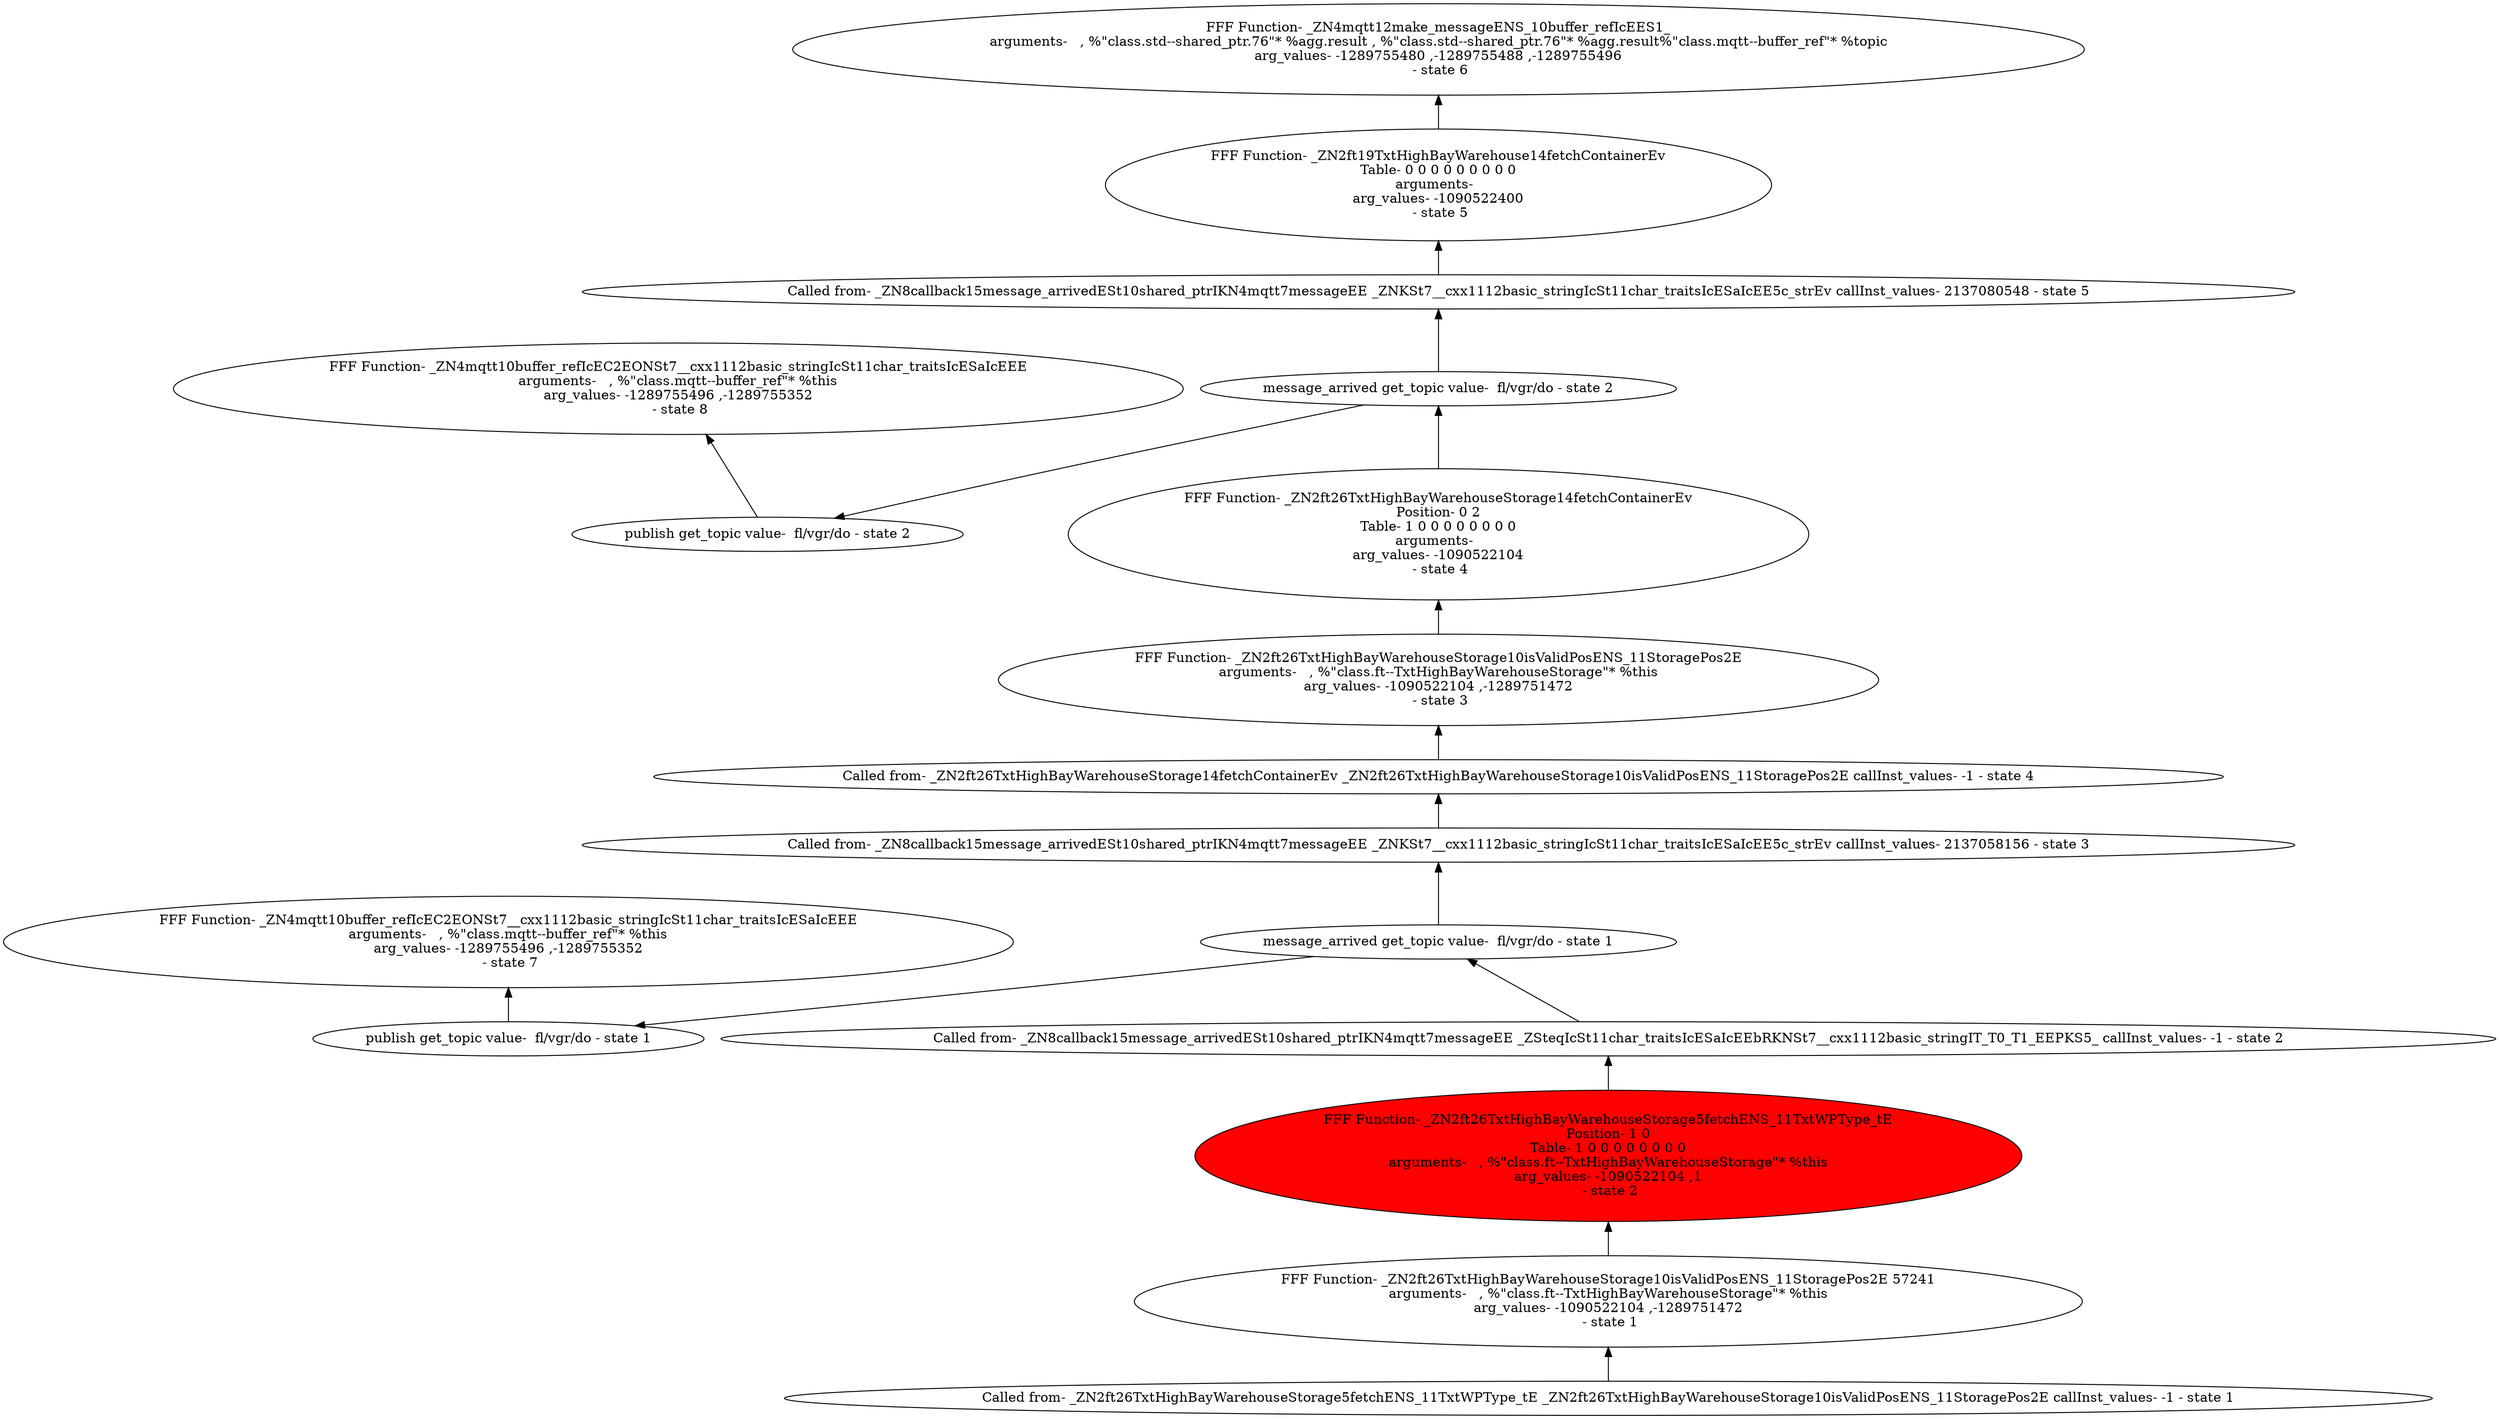 digraph "graph-0" {
	"Called from- _ZN2ft26TxtHighBayWarehouseStorage5fetchENS_11TxtWPType_tE _ZN2ft26TxtHighBayWarehouseStorage10isValidPosENS_11StoragePos2E callInst_values- -1 - state 1"
	"FFF Function- _ZN2ft26TxtHighBayWarehouseStorage10isValidPosENS_11StoragePos2E 57241
arguments-   , %\"class.ft--TxtHighBayWarehouseStorage\"* %this
arg_values- -1090522104 ,-1289751472
 - state 1"
	"FFF Function- _ZN2ft26TxtHighBayWarehouseStorage10isValidPosENS_11StoragePos2E 57241
arguments-   , %\"class.ft--TxtHighBayWarehouseStorage\"* %this
arg_values- -1090522104 ,-1289751472
 - state 1" -> "Called from- _ZN2ft26TxtHighBayWarehouseStorage5fetchENS_11TxtWPType_tE _ZN2ft26TxtHighBayWarehouseStorage10isValidPosENS_11StoragePos2E callInst_values- -1 - state 1" [dir=back]
	"FFF Function- _ZN2ft26TxtHighBayWarehouseStorage5fetchENS_11TxtWPType_tE
Position- 1 0
Table- 1 0 0 0 0 0 0 0 0
arguments-   , %\"class.ft--TxtHighBayWarehouseStorage\"* %this
arg_values- -1090522104 ,1
 - state 2" [fillcolor=red style=filled]
	"FFF Function- _ZN2ft26TxtHighBayWarehouseStorage5fetchENS_11TxtWPType_tE
Position- 1 0
Table- 1 0 0 0 0 0 0 0 0
arguments-   , %\"class.ft--TxtHighBayWarehouseStorage\"* %this
arg_values- -1090522104 ,1
 - state 2" -> "FFF Function- _ZN2ft26TxtHighBayWarehouseStorage10isValidPosENS_11StoragePos2E 57241
arguments-   , %\"class.ft--TxtHighBayWarehouseStorage\"* %this
arg_values- -1090522104 ,-1289751472
 - state 1" [dir=back]
	"Called from- _ZN8callback15message_arrivedESt10shared_ptrIKN4mqtt7messageEE _ZSteqIcSt11char_traitsIcESaIcEEbRKNSt7__cxx1112basic_stringIT_T0_T1_EEPKS5_ callInst_values- -1 - state 2"
	"Called from- _ZN8callback15message_arrivedESt10shared_ptrIKN4mqtt7messageEE _ZSteqIcSt11char_traitsIcESaIcEEbRKNSt7__cxx1112basic_stringIT_T0_T1_EEPKS5_ callInst_values- -1 - state 2" -> "FFF Function- _ZN2ft26TxtHighBayWarehouseStorage5fetchENS_11TxtWPType_tE
Position- 1 0
Table- 1 0 0 0 0 0 0 0 0
arguments-   , %\"class.ft--TxtHighBayWarehouseStorage\"* %this
arg_values- -1090522104 ,1
 - state 2" [dir=back]
	"message_arrived get_topic value-  fl/vgr/do - state 1"
	"message_arrived get_topic value-  fl/vgr/do - state 1" -> "Called from- _ZN8callback15message_arrivedESt10shared_ptrIKN4mqtt7messageEE _ZSteqIcSt11char_traitsIcESaIcEEbRKNSt7__cxx1112basic_stringIT_T0_T1_EEPKS5_ callInst_values- -1 - state 2" [dir=back]
	"Called from- _ZN8callback15message_arrivedESt10shared_ptrIKN4mqtt7messageEE _ZNKSt7__cxx1112basic_stringIcSt11char_traitsIcESaIcEE5c_strEv callInst_values- 2137058156 - state 3"
	"Called from- _ZN8callback15message_arrivedESt10shared_ptrIKN4mqtt7messageEE _ZNKSt7__cxx1112basic_stringIcSt11char_traitsIcESaIcEE5c_strEv callInst_values- 2137058156 - state 3" -> "message_arrived get_topic value-  fl/vgr/do - state 1" [dir=back]
	"Called from- _ZN2ft26TxtHighBayWarehouseStorage14fetchContainerEv _ZN2ft26TxtHighBayWarehouseStorage10isValidPosENS_11StoragePos2E callInst_values- -1 - state 4"
	"Called from- _ZN2ft26TxtHighBayWarehouseStorage14fetchContainerEv _ZN2ft26TxtHighBayWarehouseStorage10isValidPosENS_11StoragePos2E callInst_values- -1 - state 4" -> "Called from- _ZN8callback15message_arrivedESt10shared_ptrIKN4mqtt7messageEE _ZNKSt7__cxx1112basic_stringIcSt11char_traitsIcESaIcEE5c_strEv callInst_values- 2137058156 - state 3" [dir=back]
	"FFF Function- _ZN2ft26TxtHighBayWarehouseStorage10isValidPosENS_11StoragePos2E
arguments-   , %\"class.ft--TxtHighBayWarehouseStorage\"* %this
arg_values- -1090522104 ,-1289751472
 - state 3"
	"FFF Function- _ZN2ft26TxtHighBayWarehouseStorage10isValidPosENS_11StoragePos2E
arguments-   , %\"class.ft--TxtHighBayWarehouseStorage\"* %this
arg_values- -1090522104 ,-1289751472
 - state 3" -> "Called from- _ZN2ft26TxtHighBayWarehouseStorage14fetchContainerEv _ZN2ft26TxtHighBayWarehouseStorage10isValidPosENS_11StoragePos2E callInst_values- -1 - state 4" [dir=back]
	"FFF Function- _ZN2ft26TxtHighBayWarehouseStorage14fetchContainerEv
Position- 0 2
Table- 1 0 0 0 0 0 0 0 0
arguments-  
arg_values- -1090522104
 - state 4"
	"FFF Function- _ZN2ft26TxtHighBayWarehouseStorage14fetchContainerEv
Position- 0 2
Table- 1 0 0 0 0 0 0 0 0
arguments-  
arg_values- -1090522104
 - state 4" -> "FFF Function- _ZN2ft26TxtHighBayWarehouseStorage10isValidPosENS_11StoragePos2E
arguments-   , %\"class.ft--TxtHighBayWarehouseStorage\"* %this
arg_values- -1090522104 ,-1289751472
 - state 3" [dir=back]
	"message_arrived get_topic value-  fl/vgr/do - state 2"
	"message_arrived get_topic value-  fl/vgr/do - state 2" -> "FFF Function- _ZN2ft26TxtHighBayWarehouseStorage14fetchContainerEv
Position- 0 2
Table- 1 0 0 0 0 0 0 0 0
arguments-  
arg_values- -1090522104
 - state 4" [dir=back]
	"Called from- _ZN8callback15message_arrivedESt10shared_ptrIKN4mqtt7messageEE _ZNKSt7__cxx1112basic_stringIcSt11char_traitsIcESaIcEE5c_strEv callInst_values- 2137080548 - state 5"
	"Called from- _ZN8callback15message_arrivedESt10shared_ptrIKN4mqtt7messageEE _ZNKSt7__cxx1112basic_stringIcSt11char_traitsIcESaIcEE5c_strEv callInst_values- 2137080548 - state 5" -> "message_arrived get_topic value-  fl/vgr/do - state 2" [dir=back]
	"FFF Function- _ZN2ft19TxtHighBayWarehouse14fetchContainerEv
Table- 0 0 0 0 0 0 0 0 0
arguments-  
arg_values- -1090522400
 - state 5"
	"FFF Function- _ZN2ft19TxtHighBayWarehouse14fetchContainerEv
Table- 0 0 0 0 0 0 0 0 0
arguments-  
arg_values- -1090522400
 - state 5" -> "Called from- _ZN8callback15message_arrivedESt10shared_ptrIKN4mqtt7messageEE _ZNKSt7__cxx1112basic_stringIcSt11char_traitsIcESaIcEE5c_strEv callInst_values- 2137080548 - state 5" [dir=back]
	"FFF Function- _ZN4mqtt12make_messageENS_10buffer_refIcEES1_
arguments-   , %\"class.std--shared_ptr.76\"* %agg.result , %\"class.std--shared_ptr.76\"* %agg.result%\"class.mqtt--buffer_ref\"* %topic
arg_values- -1289755480 ,-1289755488 ,-1289755496
 - state 6"
	"FFF Function- _ZN4mqtt12make_messageENS_10buffer_refIcEES1_
arguments-   , %\"class.std--shared_ptr.76\"* %agg.result , %\"class.std--shared_ptr.76\"* %agg.result%\"class.mqtt--buffer_ref\"* %topic
arg_values- -1289755480 ,-1289755488 ,-1289755496
 - state 6" -> "FFF Function- _ZN2ft19TxtHighBayWarehouse14fetchContainerEv
Table- 0 0 0 0 0 0 0 0 0
arguments-  
arg_values- -1090522400
 - state 5" [dir=back]
	"publish get_topic value-  fl/vgr/do - state 1"
	"message_arrived get_topic value-  fl/vgr/do - state 1" -> "publish get_topic value-  fl/vgr/do - state 1"
	"FFF Function- _ZN4mqtt10buffer_refIcEC2EONSt7__cxx1112basic_stringIcSt11char_traitsIcESaIcEEE
arguments-   , %\"class.mqtt--buffer_ref\"* %this
arg_values- -1289755496 ,-1289755352
 - state 7"
	"FFF Function- _ZN4mqtt10buffer_refIcEC2EONSt7__cxx1112basic_stringIcSt11char_traitsIcESaIcEEE
arguments-   , %\"class.mqtt--buffer_ref\"* %this
arg_values- -1289755496 ,-1289755352
 - state 7" -> "publish get_topic value-  fl/vgr/do - state 1" [dir=back]
	"publish get_topic value-  fl/vgr/do - state 2"
	"message_arrived get_topic value-  fl/vgr/do - state 2" -> "publish get_topic value-  fl/vgr/do - state 2"
	"FFF Function- _ZN4mqtt10buffer_refIcEC2EONSt7__cxx1112basic_stringIcSt11char_traitsIcESaIcEEE
arguments-   , %\"class.mqtt--buffer_ref\"* %this
arg_values- -1289755496 ,-1289755352
 - state 8"
	"FFF Function- _ZN4mqtt10buffer_refIcEC2EONSt7__cxx1112basic_stringIcSt11char_traitsIcESaIcEEE
arguments-   , %\"class.mqtt--buffer_ref\"* %this
arg_values- -1289755496 ,-1289755352
 - state 8" -> "publish get_topic value-  fl/vgr/do - state 2" [dir=back]
}
